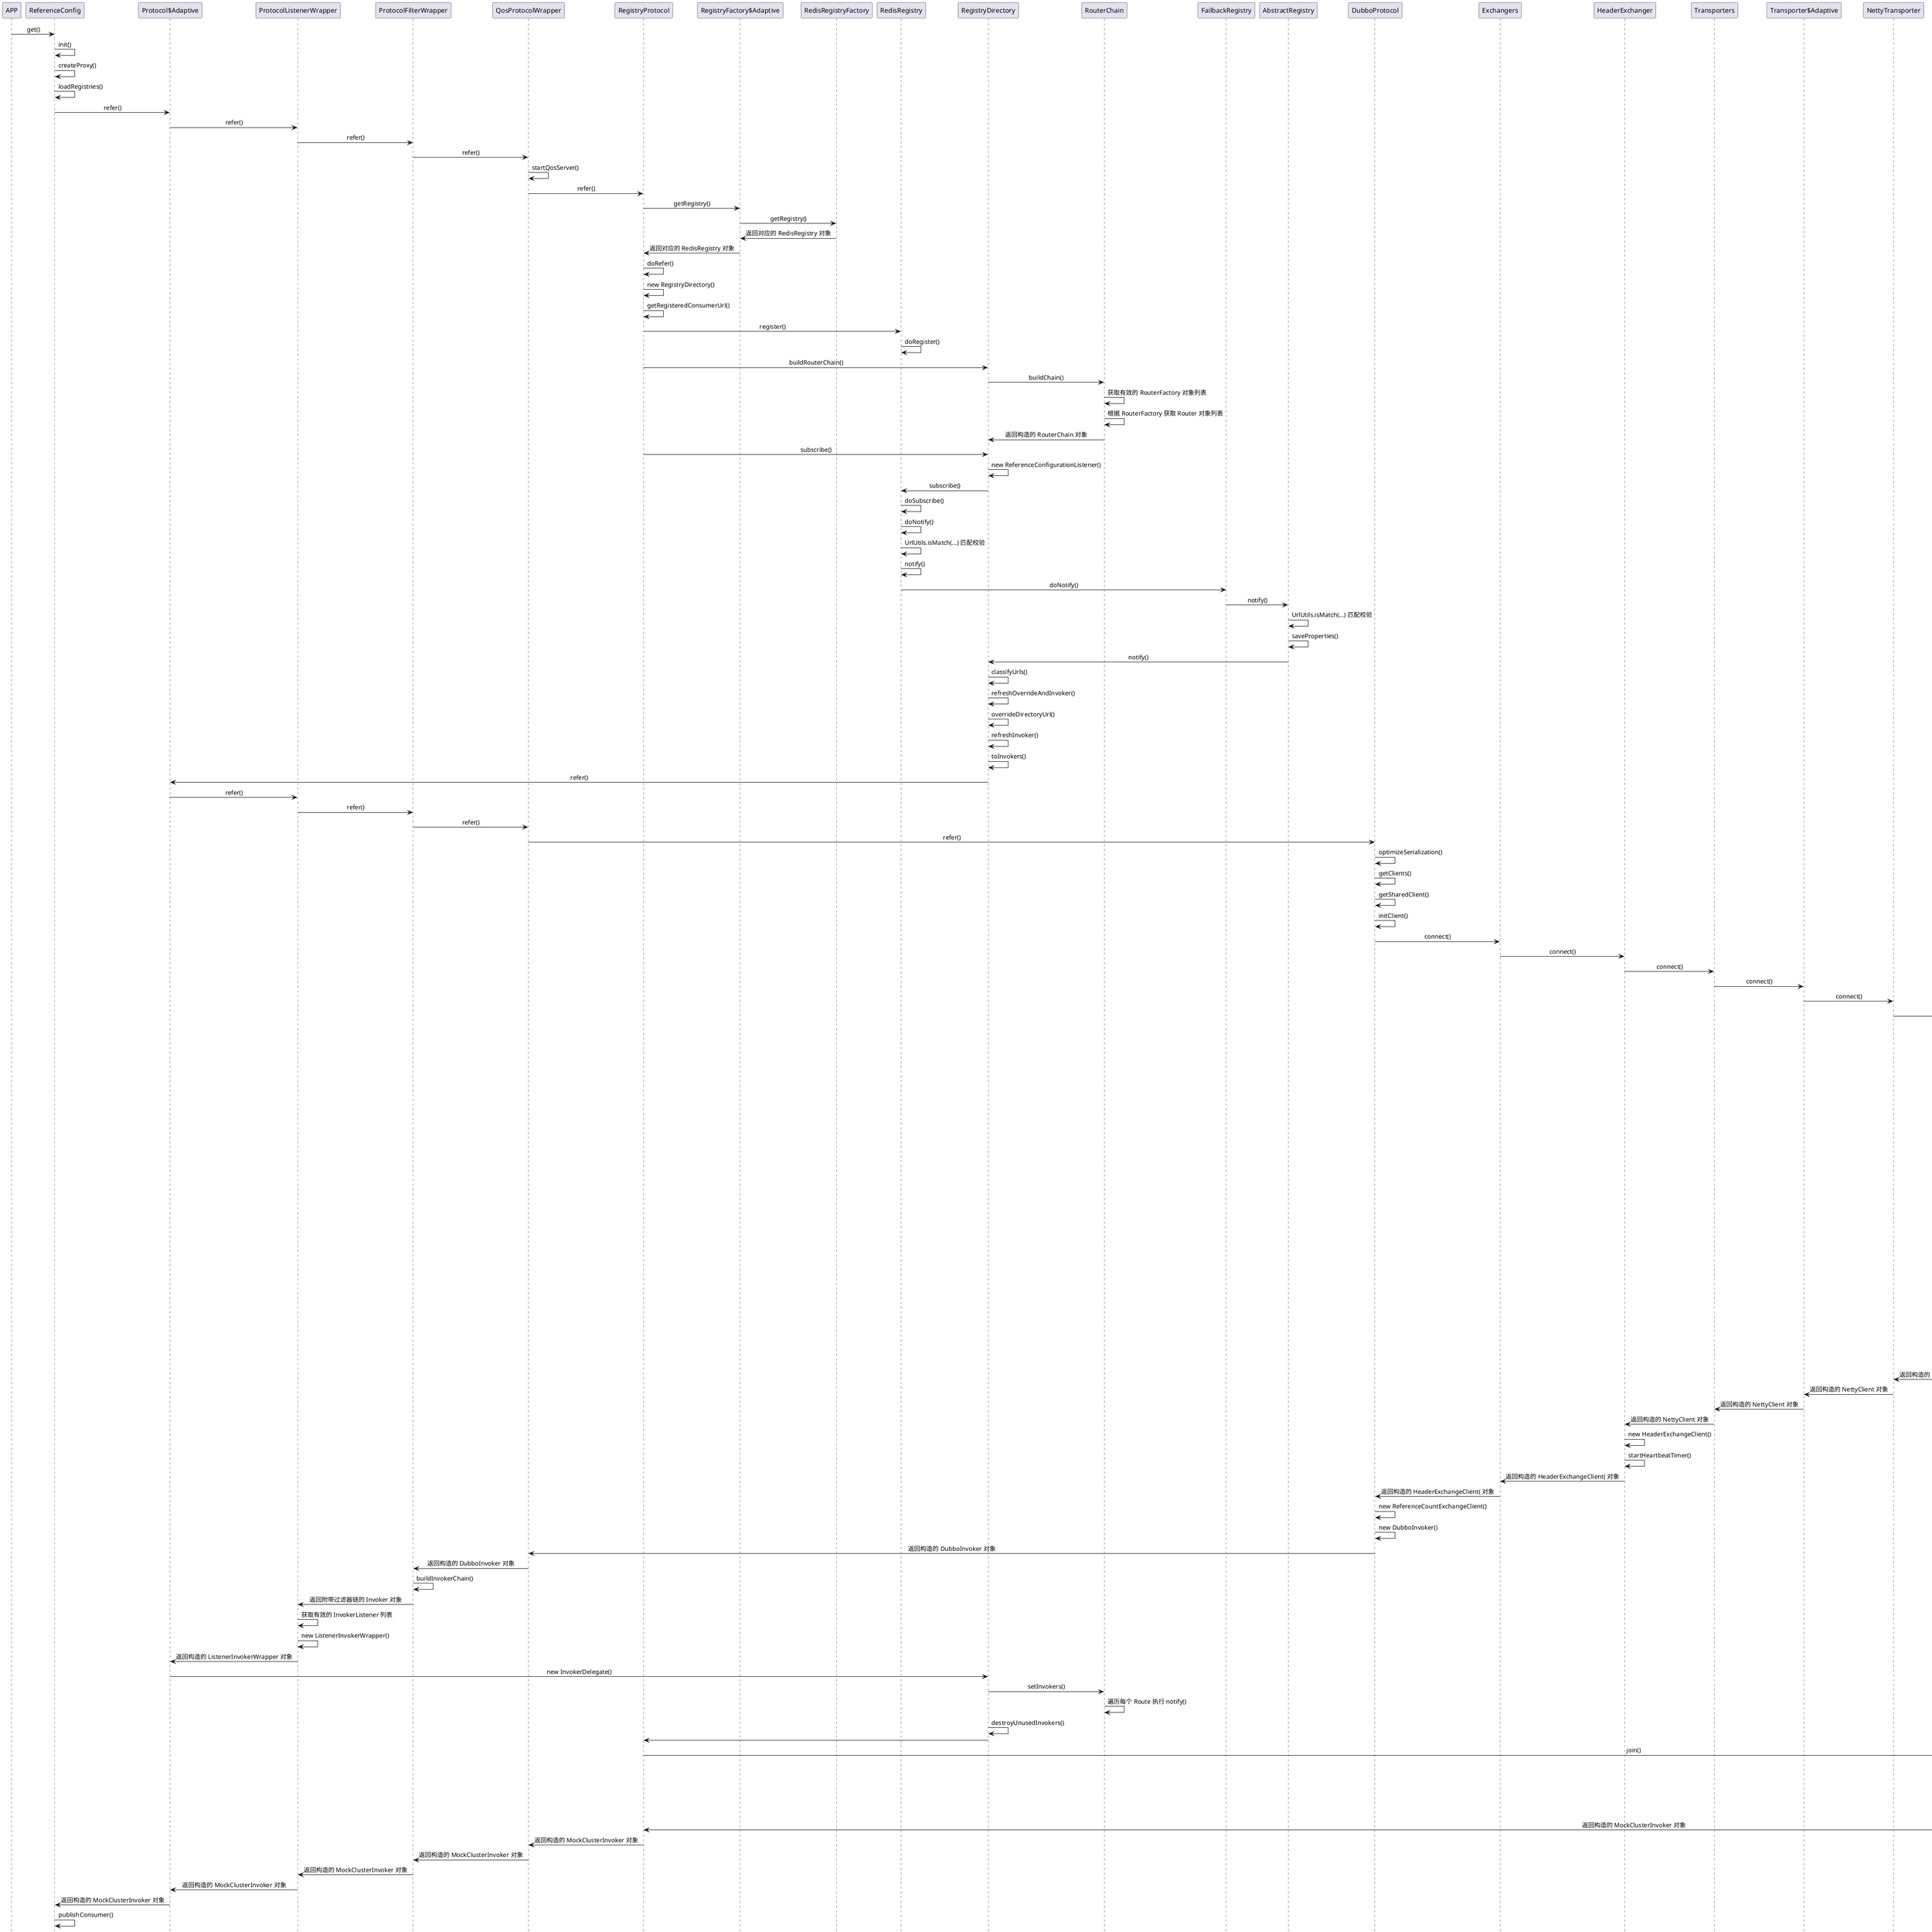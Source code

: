 @startuml
skinparam sequenceMessageAlign center
APP -> ReferenceConfig: get()
ReferenceConfig -> ReferenceConfig: init()
ReferenceConfig -> ReferenceConfig: createProxy()
ReferenceConfig -> ReferenceConfig: loadRegistries()
ReferenceConfig -> "Protocol$Adaptive": refer()

"Protocol$Adaptive" -> ProtocolListenerWrapper: refer()
ProtocolListenerWrapper -> ProtocolFilterWrapper: refer()
ProtocolFilterWrapper -> QosProtocolWrapper: refer()
QosProtocolWrapper -> QosProtocolWrapper: startQosServer()
QosProtocolWrapper -> RegistryProtocol: refer()
RegistryProtocol -> "RegistryFactory$Adaptive": getRegistry()
"RegistryFactory$Adaptive" -> RedisRegistryFactory: getRegistry()
RedisRegistryFactory -> "RegistryFactory$Adaptive": 返回对应的 RedisRegistry 对象
"RegistryFactory$Adaptive" -> RegistryProtocol: 返回对应的 RedisRegistry 对象

RegistryProtocol -> RegistryProtocol: doRefer()
RegistryProtocol -> RegistryProtocol: new RegistryDirectory()
RegistryProtocol -> RegistryProtocol: getRegisteredConsumerUrl()
RegistryProtocol -> RedisRegistry: register()
RedisRegistry -> RedisRegistry: doRegister()

RegistryProtocol -> RegistryDirectory: buildRouterChain()
RegistryDirectory -> RouterChain: buildChain()
RouterChain -> RouterChain: 获取有效的 RouterFactory 对象列表
RouterChain -> RouterChain: 根据 RouterFactory 获取 Router 对象列表
RouterChain -> RegistryDirectory: 返回构造的 RouterChain 对象
RegistryProtocol -> RegistryDirectory: subscribe()
RegistryDirectory -> RegistryDirectory: new ReferenceConfigurationListener()
RegistryDirectory -> RedisRegistry: subscribe()
RedisRegistry -> RedisRegistry: doSubscribe()
RedisRegistry -> RedisRegistry: doNotify()
RedisRegistry -> RedisRegistry: UrlUtils.isMatch(...) 匹配校验
RedisRegistry -> RedisRegistry: notify()
RedisRegistry -> FailbackRegistry: doNotify()
FailbackRegistry -> AbstractRegistry: notify()
AbstractRegistry -> AbstractRegistry: UrlUtils.isMatch(...) 匹配校验
AbstractRegistry -> AbstractRegistry: saveProperties()
AbstractRegistry -> RegistryDirectory: notify()
RegistryDirectory -> RegistryDirectory: classifyUrls()
RegistryDirectory -> RegistryDirectory: refreshOverrideAndInvoker()
RegistryDirectory -> RegistryDirectory: overrideDirectoryUrl()
RegistryDirectory -> RegistryDirectory: refreshInvoker()
RegistryDirectory -> RegistryDirectory: toInvokers()

RegistryDirectory -> "Protocol$Adaptive": refer()
"Protocol$Adaptive" -> ProtocolListenerWrapper: refer()
ProtocolListenerWrapper -> ProtocolFilterWrapper: refer()
ProtocolFilterWrapper -> QosProtocolWrapper: refer()
QosProtocolWrapper -> DubboProtocol: refer()
DubboProtocol -> DubboProtocol: optimizeSerialization()
DubboProtocol -> DubboProtocol: getClients()
DubboProtocol -> DubboProtocol: getSharedClient()
DubboProtocol -> DubboProtocol: initClient()
DubboProtocol -> Exchangers: connect()
Exchangers -> HeaderExchanger: connect()
HeaderExchanger -> Transporters: connect()
Transporters -> "Transporter$Adaptive": connect()
"Transporter$Adaptive" -> NettyTransporter: connect()
NettyTransporter -> NettyClient: new
NettyClient -> NettyClient: wrapChannelHandler()
NettyClient -> ChannelHandlers: wrap()
ChannelHandlers -> ChannelHandlers: wrapInternal()
ChannelHandlers -> "Dispatcher$Adaptive": dispatch()
"Dispatcher$Adaptive" -> AllDispatcher: new AllChannelHandler()
AllDispatcher -> "ThreadPool$Adaptive": getExecutor()
"ThreadPool$Adaptive" -> FixedThreadPool: getExecutor()
FixedThreadPool -> "ThreadPool$Adaptive": 返回 ExecutorService 对象
"ThreadPool$Adaptive" -> AllDispatcher: 返回 ExecutorService 对象
AllDispatcher -> SimpleDataStore: put()
AllDispatcher -> "Dispatcher$Adaptive": 返回构造的 AllChannelHandler 对象
"Dispatcher$Adaptive" -> ChannelHandlers: 返回构造的 AllChannelHandler 对象
ChannelHandlers -> ChannelHandlers: new HeartbeatHandler()
ChannelHandlers -> ChannelHandlers: new MultiMessageHandler()
ChannelHandlers -> NettyClient: 返回构造的 MultiMessageHandler 对象
NettyClient -> NettyClient: doOpen()
NettyClient -> NettyClient: 配置 Bootstrap 相关参数
NettyClient -> NettyClient: connect()
NettyClient -> NettyClient: doConnect()
NettyClient -> SimpleDataStore: get()
NettyClient -> NettyTransporter: 返回构造的 NettyClient 对象
NettyTransporter -> "Transporter$Adaptive": 返回构造的 NettyClient 对象
"Transporter$Adaptive" -> Transporters: 返回构造的 NettyClient 对象
Transporters -> HeaderExchanger: 返回构造的 NettyClient 对象
HeaderExchanger -> HeaderExchanger: new HeaderExchangeClient()
HeaderExchanger -> HeaderExchanger: startHeartbeatTimer()
HeaderExchanger -> Exchangers: 返回构造的 HeaderExchangeClient( 对象
Exchangers -> DubboProtocol: 返回构造的 HeaderExchangeClient( 对象
DubboProtocol -> DubboProtocol: new ReferenceCountExchangeClient()
DubboProtocol -> DubboProtocol: new DubboInvoker()
DubboProtocol -> QosProtocolWrapper: 返回构造的 DubboInvoker 对象
QosProtocolWrapper -> ProtocolFilterWrapper: 返回构造的 DubboInvoker 对象
ProtocolFilterWrapper -> ProtocolFilterWrapper: buildInvokerChain()
ProtocolFilterWrapper -> ProtocolListenerWrapper: 返回附带过滤器链的 Invoker 对象
ProtocolListenerWrapper -> ProtocolListenerWrapper: 获取有效的 InvokerListener 列表
ProtocolListenerWrapper -> ProtocolListenerWrapper: new ListenerInvokerWrapper()
ProtocolListenerWrapper -> "Protocol$Adaptive": 返回构造的 ListenerInvokerWrapper 对象
"Protocol$Adaptive" -> RegistryDirectory: new InvokerDelegate()
RegistryDirectory -> RouterChain: setInvokers()
RouterChain -> RouterChain: 遍历每个 Route 执行 notify()
RegistryDirectory -> RegistryDirectory: destroyUnusedInvokers()
RegistryDirectory -> RegistryProtocol


RegistryProtocol -> "Cluster$Adaptive": join()
"Cluster$Adaptive" -> MockClusterWrapper: new MockClusterInvoker()
MockClusterWrapper -> FailoverCluster: new FailoverClusterInvoker()
FailoverCluster -> MockClusterWrapper: 返回构造的 FailoverClusterInvoker 对象
MockClusterWrapper -> "Cluster$Adaptive": 返回构造的 MockClusterInvoker 对象
"Cluster$Adaptive" ->  RegistryProtocol: 返回构造的 MockClusterInvoker 对象
RegistryProtocol -> QosProtocolWrapper: 返回构造的 MockClusterInvoker 对象
QosProtocolWrapper -> ProtocolFilterWrapper: 返回构造的 MockClusterInvoker 对象
ProtocolFilterWrapper -> ProtocolListenerWrapper: 返回构造的 MockClusterInvoker 对象
ProtocolListenerWrapper -> "Protocol$Adaptive": 返回构造的 MockClusterInvoker 对象
"Protocol$Adaptive" -> ReferenceConfig: 返回构造的 MockClusterInvoker 对象

ReferenceConfig -> ReferenceConfig: publishConsumer()
ReferenceConfig -> "ProxyFactory$Adaptive": getProxy()
"ProxyFactory$Adaptive" -> StubProxyFactoryWrapper: getProxy()
StubProxyFactoryWrapper -> JdkProxyFactory: getProxy()
JdkProxyFactory -> JdkProxyFactory: Proxy.newProxyInstance()
JdkProxyFactory -> StubProxyFactoryWrapper: 返回构造的 Proxy 对象
StubProxyFactoryWrapper -> "ProxyFactory$Adaptive": 返回构造的 Proxy 对象
"ProxyFactory$Adaptive" -> ReferenceConfig: 返回构造的 Proxy 对象
@enduml